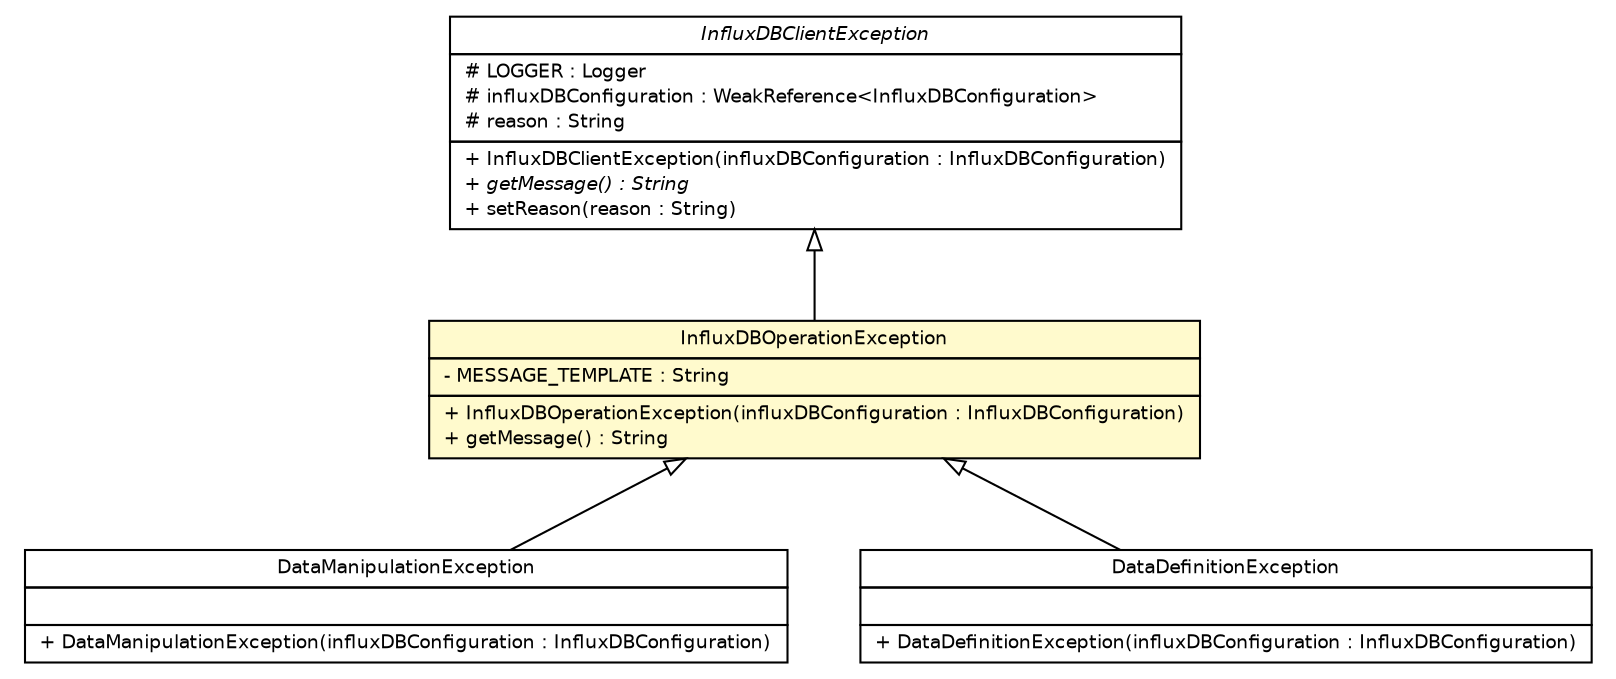 #!/usr/local/bin/dot
#
# Class diagram 
# Generated by UMLGraph version R5_6-24-gf6e263 (http://www.umlgraph.org/)
#

digraph G {
	edge [fontname="Helvetica",fontsize=10,labelfontname="Helvetica",labelfontsize=10];
	node [fontname="Helvetica",fontsize=10,shape=plaintext];
	nodesep=0.25;
	ranksep=0.5;
	// com.polymathiccoder.servo.publish.influxdb.operations.error.InfluxDBOperationException
	c253 [label=<<table title="com.polymathiccoder.servo.publish.influxdb.operations.error.InfluxDBOperationException" border="0" cellborder="1" cellspacing="0" cellpadding="2" port="p" bgcolor="lemonChiffon" href="./InfluxDBOperationException.html">
		<tr><td><table border="0" cellspacing="0" cellpadding="1">
<tr><td align="center" balign="center"> InfluxDBOperationException </td></tr>
		</table></td></tr>
		<tr><td><table border="0" cellspacing="0" cellpadding="1">
<tr><td align="left" balign="left"> - MESSAGE_TEMPLATE : String </td></tr>
		</table></td></tr>
		<tr><td><table border="0" cellspacing="0" cellpadding="1">
<tr><td align="left" balign="left"> + InfluxDBOperationException(influxDBConfiguration : InfluxDBConfiguration) </td></tr>
<tr><td align="left" balign="left"> + getMessage() : String </td></tr>
		</table></td></tr>
		</table>>, URL="./InfluxDBOperationException.html", fontname="Helvetica", fontcolor="black", fontsize=9.0];
	// com.polymathiccoder.servo.publish.influxdb.operations.error.InfluxDBOperationException.DataManipulationException
	c254 [label=<<table title="com.polymathiccoder.servo.publish.influxdb.operations.error.InfluxDBOperationException.DataManipulationException" border="0" cellborder="1" cellspacing="0" cellpadding="2" port="p" href="./InfluxDBOperationException.DataManipulationException.html">
		<tr><td><table border="0" cellspacing="0" cellpadding="1">
<tr><td align="center" balign="center"> DataManipulationException </td></tr>
		</table></td></tr>
		<tr><td><table border="0" cellspacing="0" cellpadding="1">
<tr><td align="left" balign="left">  </td></tr>
		</table></td></tr>
		<tr><td><table border="0" cellspacing="0" cellpadding="1">
<tr><td align="left" balign="left"> + DataManipulationException(influxDBConfiguration : InfluxDBConfiguration) </td></tr>
		</table></td></tr>
		</table>>, URL="./InfluxDBOperationException.DataManipulationException.html", fontname="Helvetica", fontcolor="black", fontsize=9.0];
	// com.polymathiccoder.servo.publish.influxdb.operations.error.InfluxDBOperationException.DataDefinitionException
	c256 [label=<<table title="com.polymathiccoder.servo.publish.influxdb.operations.error.InfluxDBOperationException.DataDefinitionException" border="0" cellborder="1" cellspacing="0" cellpadding="2" port="p" href="./InfluxDBOperationException.DataDefinitionException.html">
		<tr><td><table border="0" cellspacing="0" cellpadding="1">
<tr><td align="center" balign="center"> DataDefinitionException </td></tr>
		</table></td></tr>
		<tr><td><table border="0" cellspacing="0" cellpadding="1">
<tr><td align="left" balign="left">  </td></tr>
		</table></td></tr>
		<tr><td><table border="0" cellspacing="0" cellpadding="1">
<tr><td align="left" balign="left"> + DataDefinitionException(influxDBConfiguration : InfluxDBConfiguration) </td></tr>
		</table></td></tr>
		</table>>, URL="./InfluxDBOperationException.DataDefinitionException.html", fontname="Helvetica", fontcolor="black", fontsize=9.0];
	// com.polymathiccoder.servo.publish.influxdb.operations.error.InfluxDBClientException
	c261 [label=<<table title="com.polymathiccoder.servo.publish.influxdb.operations.error.InfluxDBClientException" border="0" cellborder="1" cellspacing="0" cellpadding="2" port="p" href="./InfluxDBClientException.html">
		<tr><td><table border="0" cellspacing="0" cellpadding="1">
<tr><td align="center" balign="center"><font face="Helvetica-Oblique"> InfluxDBClientException </font></td></tr>
		</table></td></tr>
		<tr><td><table border="0" cellspacing="0" cellpadding="1">
<tr><td align="left" balign="left"> # LOGGER : Logger </td></tr>
<tr><td align="left" balign="left"> # influxDBConfiguration : WeakReference&lt;InfluxDBConfiguration&gt; </td></tr>
<tr><td align="left" balign="left"> # reason : String </td></tr>
		</table></td></tr>
		<tr><td><table border="0" cellspacing="0" cellpadding="1">
<tr><td align="left" balign="left"> + InfluxDBClientException(influxDBConfiguration : InfluxDBConfiguration) </td></tr>
<tr><td align="left" balign="left"><font face="Helvetica-Oblique" point-size="9.0"> + getMessage() : String </font></td></tr>
<tr><td align="left" balign="left"> + setReason(reason : String) </td></tr>
		</table></td></tr>
		</table>>, URL="./InfluxDBClientException.html", fontname="Helvetica", fontcolor="black", fontsize=9.0];
	//com.polymathiccoder.servo.publish.influxdb.operations.error.InfluxDBOperationException extends com.polymathiccoder.servo.publish.influxdb.operations.error.InfluxDBClientException
	c261:p -> c253:p [dir=back,arrowtail=empty];
	//com.polymathiccoder.servo.publish.influxdb.operations.error.InfluxDBOperationException.DataManipulationException extends com.polymathiccoder.servo.publish.influxdb.operations.error.InfluxDBOperationException
	c253:p -> c254:p [dir=back,arrowtail=empty];
	//com.polymathiccoder.servo.publish.influxdb.operations.error.InfluxDBOperationException.DataDefinitionException extends com.polymathiccoder.servo.publish.influxdb.operations.error.InfluxDBOperationException
	c253:p -> c256:p [dir=back,arrowtail=empty];
}

